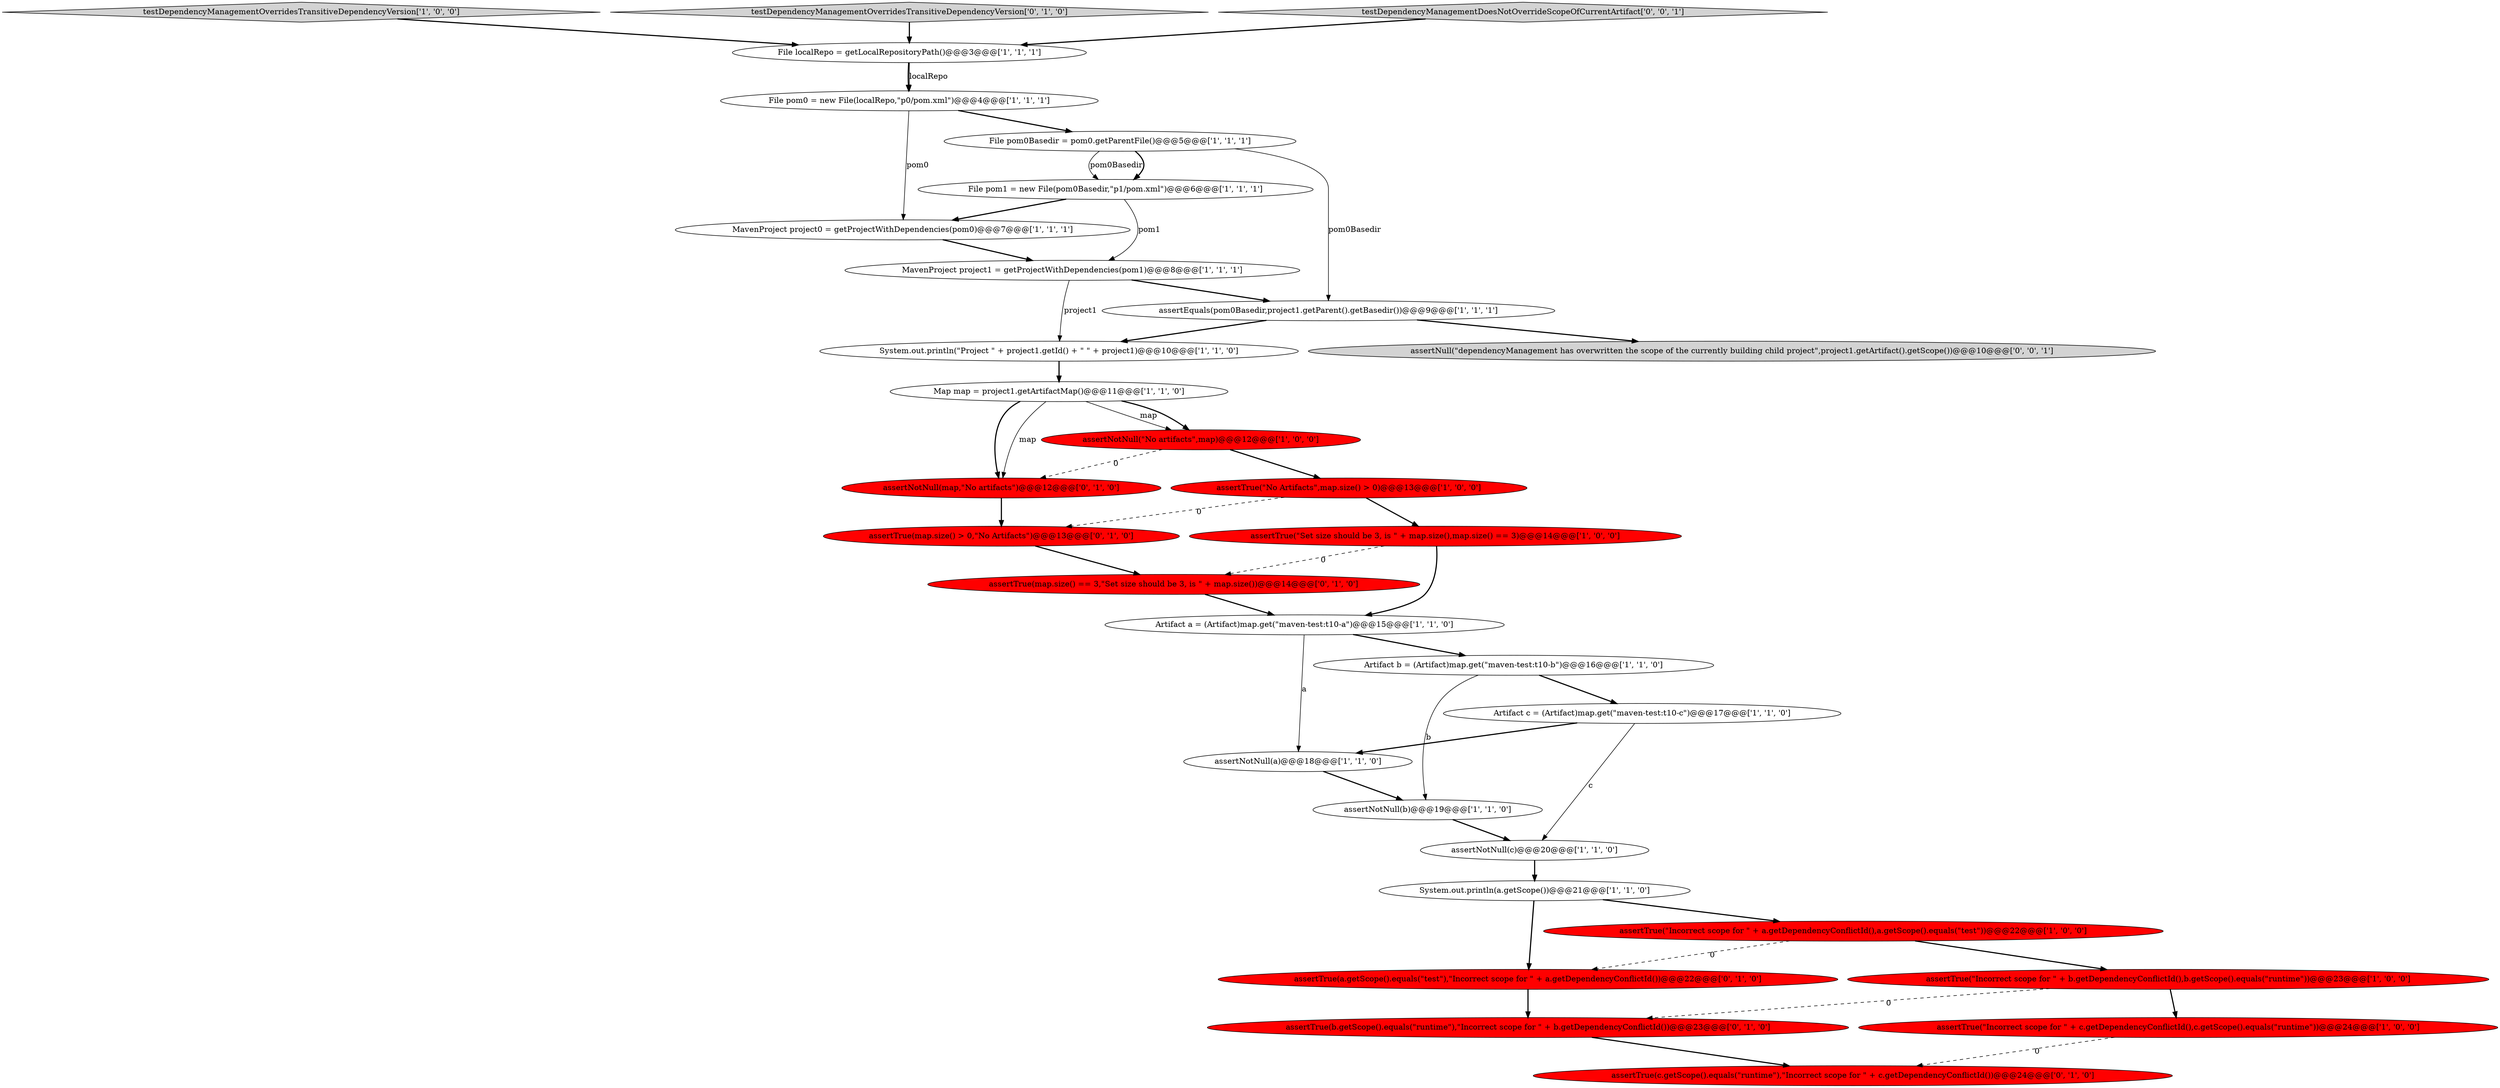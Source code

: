digraph {
3 [style = filled, label = "assertTrue(\"Incorrect scope for \" + c.getDependencyConflictId(),c.getScope().equals(\"runtime\"))@@@24@@@['1', '0', '0']", fillcolor = red, shape = ellipse image = "AAA1AAABBB1BBB"];
9 [style = filled, label = "Artifact a = (Artifact)map.get(\"maven-test:t10-a\")@@@15@@@['1', '1', '0']", fillcolor = white, shape = ellipse image = "AAA0AAABBB1BBB"];
22 [style = filled, label = "testDependencyManagementOverridesTransitiveDependencyVersion['1', '0', '0']", fillcolor = lightgray, shape = diamond image = "AAA0AAABBB1BBB"];
24 [style = filled, label = "assertTrue(map.size() > 0,\"No Artifacts\")@@@13@@@['0', '1', '0']", fillcolor = red, shape = ellipse image = "AAA1AAABBB2BBB"];
26 [style = filled, label = "testDependencyManagementOverridesTransitiveDependencyVersion['0', '1', '0']", fillcolor = lightgray, shape = diamond image = "AAA0AAABBB2BBB"];
18 [style = filled, label = "System.out.println(\"Project \" + project1.getId() + \" \" + project1)@@@10@@@['1', '1', '0']", fillcolor = white, shape = ellipse image = "AAA0AAABBB1BBB"];
12 [style = filled, label = "assertEquals(pom0Basedir,project1.getParent().getBasedir())@@@9@@@['1', '1', '1']", fillcolor = white, shape = ellipse image = "AAA0AAABBB1BBB"];
25 [style = filled, label = "assertNotNull(map,\"No artifacts\")@@@12@@@['0', '1', '0']", fillcolor = red, shape = ellipse image = "AAA1AAABBB2BBB"];
13 [style = filled, label = "MavenProject project1 = getProjectWithDependencies(pom1)@@@8@@@['1', '1', '1']", fillcolor = white, shape = ellipse image = "AAA0AAABBB1BBB"];
7 [style = filled, label = "assertTrue(\"Set size should be 3, is \" + map.size(),map.size() == 3)@@@14@@@['1', '0', '0']", fillcolor = red, shape = ellipse image = "AAA1AAABBB1BBB"];
27 [style = filled, label = "assertTrue(b.getScope().equals(\"runtime\"),\"Incorrect scope for \" + b.getDependencyConflictId())@@@23@@@['0', '1', '0']", fillcolor = red, shape = ellipse image = "AAA1AAABBB2BBB"];
30 [style = filled, label = "assertNull(\"dependencyManagement has overwritten the scope of the currently building child project\",project1.getArtifact().getScope())@@@10@@@['0', '0', '1']", fillcolor = lightgray, shape = ellipse image = "AAA0AAABBB3BBB"];
29 [style = filled, label = "assertTrue(map.size() == 3,\"Set size should be 3, is \" + map.size())@@@14@@@['0', '1', '0']", fillcolor = red, shape = ellipse image = "AAA1AAABBB2BBB"];
4 [style = filled, label = "File pom1 = new File(pom0Basedir,\"p1/pom.xml\")@@@6@@@['1', '1', '1']", fillcolor = white, shape = ellipse image = "AAA0AAABBB1BBB"];
14 [style = filled, label = "Map map = project1.getArtifactMap()@@@11@@@['1', '1', '0']", fillcolor = white, shape = ellipse image = "AAA0AAABBB1BBB"];
19 [style = filled, label = "Artifact c = (Artifact)map.get(\"maven-test:t10-c\")@@@17@@@['1', '1', '0']", fillcolor = white, shape = ellipse image = "AAA0AAABBB1BBB"];
8 [style = filled, label = "assertNotNull(a)@@@18@@@['1', '1', '0']", fillcolor = white, shape = ellipse image = "AAA0AAABBB1BBB"];
2 [style = filled, label = "assertTrue(\"No Artifacts\",map.size() > 0)@@@13@@@['1', '0', '0']", fillcolor = red, shape = ellipse image = "AAA1AAABBB1BBB"];
23 [style = filled, label = "assertTrue(a.getScope().equals(\"test\"),\"Incorrect scope for \" + a.getDependencyConflictId())@@@22@@@['0', '1', '0']", fillcolor = red, shape = ellipse image = "AAA1AAABBB2BBB"];
1 [style = filled, label = "Artifact b = (Artifact)map.get(\"maven-test:t10-b\")@@@16@@@['1', '1', '0']", fillcolor = white, shape = ellipse image = "AAA0AAABBB1BBB"];
11 [style = filled, label = "System.out.println(a.getScope())@@@21@@@['1', '1', '0']", fillcolor = white, shape = ellipse image = "AAA0AAABBB1BBB"];
31 [style = filled, label = "testDependencyManagementDoesNotOverrideScopeOfCurrentArtifact['0', '0', '1']", fillcolor = lightgray, shape = diamond image = "AAA0AAABBB3BBB"];
0 [style = filled, label = "File pom0 = new File(localRepo,\"p0/pom.xml\")@@@4@@@['1', '1', '1']", fillcolor = white, shape = ellipse image = "AAA0AAABBB1BBB"];
20 [style = filled, label = "assertNotNull(\"No artifacts\",map)@@@12@@@['1', '0', '0']", fillcolor = red, shape = ellipse image = "AAA1AAABBB1BBB"];
28 [style = filled, label = "assertTrue(c.getScope().equals(\"runtime\"),\"Incorrect scope for \" + c.getDependencyConflictId())@@@24@@@['0', '1', '0']", fillcolor = red, shape = ellipse image = "AAA1AAABBB2BBB"];
6 [style = filled, label = "MavenProject project0 = getProjectWithDependencies(pom0)@@@7@@@['1', '1', '1']", fillcolor = white, shape = ellipse image = "AAA0AAABBB1BBB"];
10 [style = filled, label = "assertNotNull(c)@@@20@@@['1', '1', '0']", fillcolor = white, shape = ellipse image = "AAA0AAABBB1BBB"];
16 [style = filled, label = "File localRepo = getLocalRepositoryPath()@@@3@@@['1', '1', '1']", fillcolor = white, shape = ellipse image = "AAA0AAABBB1BBB"];
21 [style = filled, label = "File pom0Basedir = pom0.getParentFile()@@@5@@@['1', '1', '1']", fillcolor = white, shape = ellipse image = "AAA0AAABBB1BBB"];
17 [style = filled, label = "assertTrue(\"Incorrect scope for \" + b.getDependencyConflictId(),b.getScope().equals(\"runtime\"))@@@23@@@['1', '0', '0']", fillcolor = red, shape = ellipse image = "AAA1AAABBB1BBB"];
5 [style = filled, label = "assertTrue(\"Incorrect scope for \" + a.getDependencyConflictId(),a.getScope().equals(\"test\"))@@@22@@@['1', '0', '0']", fillcolor = red, shape = ellipse image = "AAA1AAABBB1BBB"];
15 [style = filled, label = "assertNotNull(b)@@@19@@@['1', '1', '0']", fillcolor = white, shape = ellipse image = "AAA0AAABBB1BBB"];
16->0 [style = bold, label=""];
15->10 [style = bold, label=""];
14->25 [style = bold, label=""];
3->28 [style = dashed, label="0"];
8->15 [style = bold, label=""];
23->27 [style = bold, label=""];
9->8 [style = solid, label="a"];
19->10 [style = solid, label="c"];
4->6 [style = bold, label=""];
22->16 [style = bold, label=""];
31->16 [style = bold, label=""];
5->23 [style = dashed, label="0"];
27->28 [style = bold, label=""];
29->9 [style = bold, label=""];
4->13 [style = solid, label="pom1"];
12->30 [style = bold, label=""];
0->21 [style = bold, label=""];
24->29 [style = bold, label=""];
5->17 [style = bold, label=""];
14->25 [style = solid, label="map"];
19->8 [style = bold, label=""];
13->18 [style = solid, label="project1"];
20->2 [style = bold, label=""];
7->9 [style = bold, label=""];
26->16 [style = bold, label=""];
25->24 [style = bold, label=""];
11->5 [style = bold, label=""];
13->12 [style = bold, label=""];
20->25 [style = dashed, label="0"];
6->13 [style = bold, label=""];
21->4 [style = solid, label="pom0Basedir"];
12->18 [style = bold, label=""];
16->0 [style = solid, label="localRepo"];
17->3 [style = bold, label=""];
1->15 [style = solid, label="b"];
7->29 [style = dashed, label="0"];
21->12 [style = solid, label="pom0Basedir"];
14->20 [style = solid, label="map"];
2->7 [style = bold, label=""];
2->24 [style = dashed, label="0"];
0->6 [style = solid, label="pom0"];
9->1 [style = bold, label=""];
1->19 [style = bold, label=""];
11->23 [style = bold, label=""];
18->14 [style = bold, label=""];
14->20 [style = bold, label=""];
21->4 [style = bold, label=""];
10->11 [style = bold, label=""];
17->27 [style = dashed, label="0"];
}
